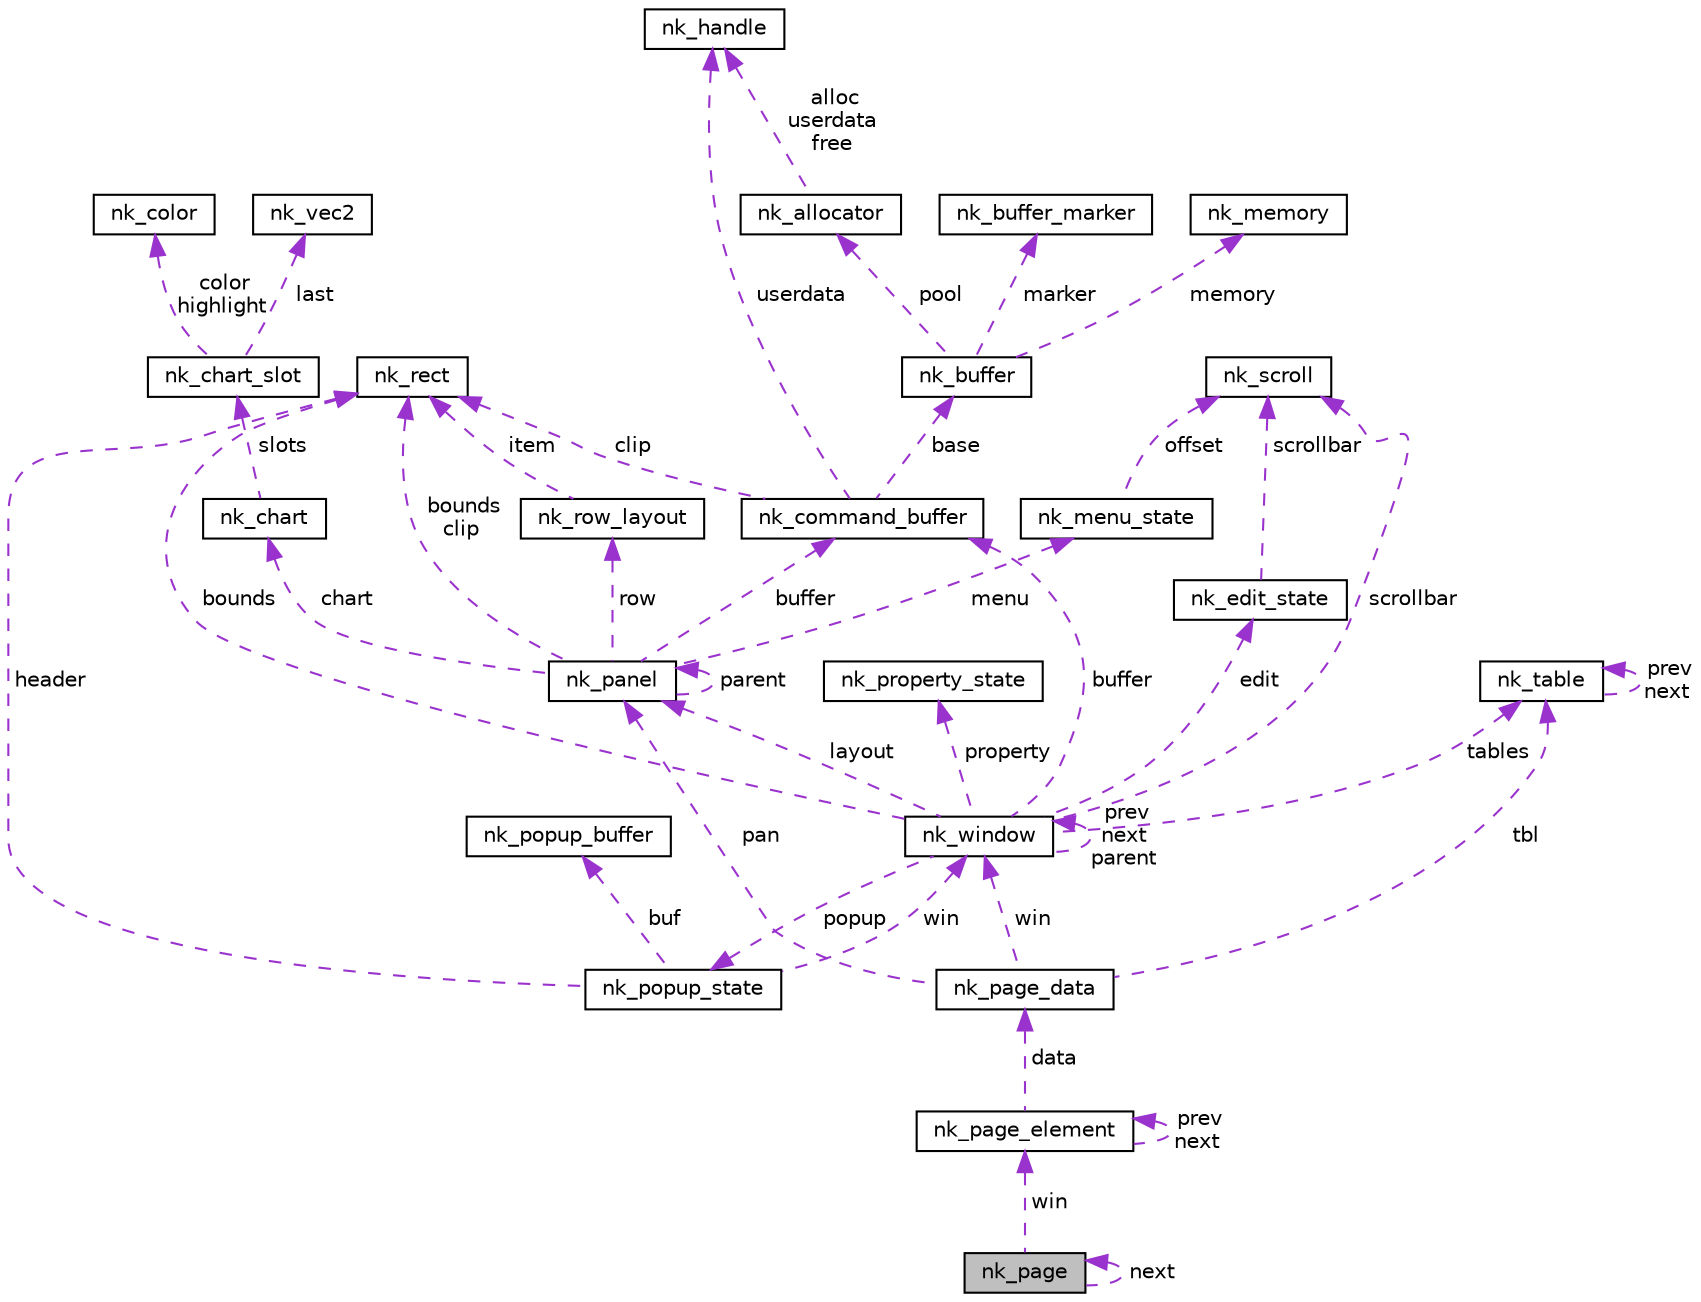 digraph "nk_page"
{
 // LATEX_PDF_SIZE
  edge [fontname="Helvetica",fontsize="10",labelfontname="Helvetica",labelfontsize="10"];
  node [fontname="Helvetica",fontsize="10",shape=record];
  Node1 [label="nk_page",height=0.2,width=0.4,color="black", fillcolor="grey75", style="filled", fontcolor="black",tooltip=" "];
  Node1 -> Node1 [dir="back",color="darkorchid3",fontsize="10",style="dashed",label=" next" ,fontname="Helvetica"];
  Node2 -> Node1 [dir="back",color="darkorchid3",fontsize="10",style="dashed",label=" win" ,fontname="Helvetica"];
  Node2 [label="nk_page_element",height=0.2,width=0.4,color="black", fillcolor="white", style="filled",URL="$structnk__page__element.html",tooltip=" "];
  Node3 -> Node2 [dir="back",color="darkorchid3",fontsize="10",style="dashed",label=" data" ,fontname="Helvetica"];
  Node3 [label="nk_page_data",height=0.2,width=0.4,color="black", fillcolor="white", style="filled",URL="$unionnk__page__data.html",tooltip=" "];
  Node4 -> Node3 [dir="back",color="darkorchid3",fontsize="10",style="dashed",label=" win" ,fontname="Helvetica"];
  Node4 [label="nk_window",height=0.2,width=0.4,color="black", fillcolor="white", style="filled",URL="$structnk__window.html",tooltip=" "];
  Node5 -> Node4 [dir="back",color="darkorchid3",fontsize="10",style="dashed",label=" buffer" ,fontname="Helvetica"];
  Node5 [label="nk_command_buffer",height=0.2,width=0.4,color="black", fillcolor="white", style="filled",URL="$structnk__command__buffer.html",tooltip=" "];
  Node6 -> Node5 [dir="back",color="darkorchid3",fontsize="10",style="dashed",label=" clip" ,fontname="Helvetica"];
  Node6 [label="nk_rect",height=0.2,width=0.4,color="black", fillcolor="white", style="filled",URL="$structnk__rect.html",tooltip=" "];
  Node7 -> Node5 [dir="back",color="darkorchid3",fontsize="10",style="dashed",label=" base" ,fontname="Helvetica"];
  Node7 [label="nk_buffer",height=0.2,width=0.4,color="black", fillcolor="white", style="filled",URL="$structnk__buffer.html",tooltip=" "];
  Node8 -> Node7 [dir="back",color="darkorchid3",fontsize="10",style="dashed",label=" pool" ,fontname="Helvetica"];
  Node8 [label="nk_allocator",height=0.2,width=0.4,color="black", fillcolor="white", style="filled",URL="$structnk__allocator.html",tooltip=" "];
  Node9 -> Node8 [dir="back",color="darkorchid3",fontsize="10",style="dashed",label=" alloc\nuserdata\nfree" ,fontname="Helvetica"];
  Node9 [label="nk_handle",height=0.2,width=0.4,color="black", fillcolor="white", style="filled",URL="$unionnk__handle.html",tooltip=" "];
  Node10 -> Node7 [dir="back",color="darkorchid3",fontsize="10",style="dashed",label=" marker" ,fontname="Helvetica"];
  Node10 [label="nk_buffer_marker",height=0.2,width=0.4,color="black", fillcolor="white", style="filled",URL="$structnk__buffer__marker.html",tooltip=" "];
  Node11 -> Node7 [dir="back",color="darkorchid3",fontsize="10",style="dashed",label=" memory" ,fontname="Helvetica"];
  Node11 [label="nk_memory",height=0.2,width=0.4,color="black", fillcolor="white", style="filled",URL="$structnk__memory.html",tooltip=" "];
  Node9 -> Node5 [dir="back",color="darkorchid3",fontsize="10",style="dashed",label=" userdata" ,fontname="Helvetica"];
  Node12 -> Node4 [dir="back",color="darkorchid3",fontsize="10",style="dashed",label=" scrollbar" ,fontname="Helvetica"];
  Node12 [label="nk_scroll",height=0.2,width=0.4,color="black", fillcolor="white", style="filled",URL="$structnk__scroll.html",tooltip=" "];
  Node6 -> Node4 [dir="back",color="darkorchid3",fontsize="10",style="dashed",label=" bounds" ,fontname="Helvetica"];
  Node4 -> Node4 [dir="back",color="darkorchid3",fontsize="10",style="dashed",label=" prev\nnext\nparent" ,fontname="Helvetica"];
  Node13 -> Node4 [dir="back",color="darkorchid3",fontsize="10",style="dashed",label=" property" ,fontname="Helvetica"];
  Node13 [label="nk_property_state",height=0.2,width=0.4,color="black", fillcolor="white", style="filled",URL="$structnk__property__state.html",tooltip=" "];
  Node14 -> Node4 [dir="back",color="darkorchid3",fontsize="10",style="dashed",label=" layout" ,fontname="Helvetica"];
  Node14 [label="nk_panel",height=0.2,width=0.4,color="black", fillcolor="white", style="filled",URL="$structnk__panel.html",tooltip=" "];
  Node5 -> Node14 [dir="back",color="darkorchid3",fontsize="10",style="dashed",label=" buffer" ,fontname="Helvetica"];
  Node6 -> Node14 [dir="back",color="darkorchid3",fontsize="10",style="dashed",label=" bounds\nclip" ,fontname="Helvetica"];
  Node15 -> Node14 [dir="back",color="darkorchid3",fontsize="10",style="dashed",label=" row" ,fontname="Helvetica"];
  Node15 [label="nk_row_layout",height=0.2,width=0.4,color="black", fillcolor="white", style="filled",URL="$structnk__row__layout.html",tooltip=" "];
  Node6 -> Node15 [dir="back",color="darkorchid3",fontsize="10",style="dashed",label=" item" ,fontname="Helvetica"];
  Node14 -> Node14 [dir="back",color="darkorchid3",fontsize="10",style="dashed",label=" parent" ,fontname="Helvetica"];
  Node16 -> Node14 [dir="back",color="darkorchid3",fontsize="10",style="dashed",label=" menu" ,fontname="Helvetica"];
  Node16 [label="nk_menu_state",height=0.2,width=0.4,color="black", fillcolor="white", style="filled",URL="$structnk__menu__state.html",tooltip=" "];
  Node12 -> Node16 [dir="back",color="darkorchid3",fontsize="10",style="dashed",label=" offset" ,fontname="Helvetica"];
  Node17 -> Node14 [dir="back",color="darkorchid3",fontsize="10",style="dashed",label=" chart" ,fontname="Helvetica"];
  Node17 [label="nk_chart",height=0.2,width=0.4,color="black", fillcolor="white", style="filled",URL="$structnk__chart.html",tooltip=" "];
  Node18 -> Node17 [dir="back",color="darkorchid3",fontsize="10",style="dashed",label=" slots" ,fontname="Helvetica"];
  Node18 [label="nk_chart_slot",height=0.2,width=0.4,color="black", fillcolor="white", style="filled",URL="$structnk__chart__slot.html",tooltip=" "];
  Node19 -> Node18 [dir="back",color="darkorchid3",fontsize="10",style="dashed",label=" color\nhighlight" ,fontname="Helvetica"];
  Node19 [label="nk_color",height=0.2,width=0.4,color="black", fillcolor="white", style="filled",URL="$structnk__color.html",tooltip=" "];
  Node20 -> Node18 [dir="back",color="darkorchid3",fontsize="10",style="dashed",label=" last" ,fontname="Helvetica"];
  Node20 [label="nk_vec2",height=0.2,width=0.4,color="black", fillcolor="white", style="filled",URL="$structnk__vec2.html",tooltip=" "];
  Node21 -> Node4 [dir="back",color="darkorchid3",fontsize="10",style="dashed",label=" tables" ,fontname="Helvetica"];
  Node21 [label="nk_table",height=0.2,width=0.4,color="black", fillcolor="white", style="filled",URL="$structnk__table.html",tooltip=" "];
  Node21 -> Node21 [dir="back",color="darkorchid3",fontsize="10",style="dashed",label=" prev\nnext" ,fontname="Helvetica"];
  Node22 -> Node4 [dir="back",color="darkorchid3",fontsize="10",style="dashed",label=" edit" ,fontname="Helvetica"];
  Node22 [label="nk_edit_state",height=0.2,width=0.4,color="black", fillcolor="white", style="filled",URL="$structnk__edit__state.html",tooltip=" "];
  Node12 -> Node22 [dir="back",color="darkorchid3",fontsize="10",style="dashed",label=" scrollbar" ,fontname="Helvetica"];
  Node23 -> Node4 [dir="back",color="darkorchid3",fontsize="10",style="dashed",label=" popup" ,fontname="Helvetica"];
  Node23 [label="nk_popup_state",height=0.2,width=0.4,color="black", fillcolor="white", style="filled",URL="$structnk__popup__state.html",tooltip=" "];
  Node6 -> Node23 [dir="back",color="darkorchid3",fontsize="10",style="dashed",label=" header" ,fontname="Helvetica"];
  Node24 -> Node23 [dir="back",color="darkorchid3",fontsize="10",style="dashed",label=" buf" ,fontname="Helvetica"];
  Node24 [label="nk_popup_buffer",height=0.2,width=0.4,color="black", fillcolor="white", style="filled",URL="$structnk__popup__buffer.html",tooltip=" "];
  Node4 -> Node23 [dir="back",color="darkorchid3",fontsize="10",style="dashed",label=" win" ,fontname="Helvetica"];
  Node14 -> Node3 [dir="back",color="darkorchid3",fontsize="10",style="dashed",label=" pan" ,fontname="Helvetica"];
  Node21 -> Node3 [dir="back",color="darkorchid3",fontsize="10",style="dashed",label=" tbl" ,fontname="Helvetica"];
  Node2 -> Node2 [dir="back",color="darkorchid3",fontsize="10",style="dashed",label=" prev\nnext" ,fontname="Helvetica"];
}
